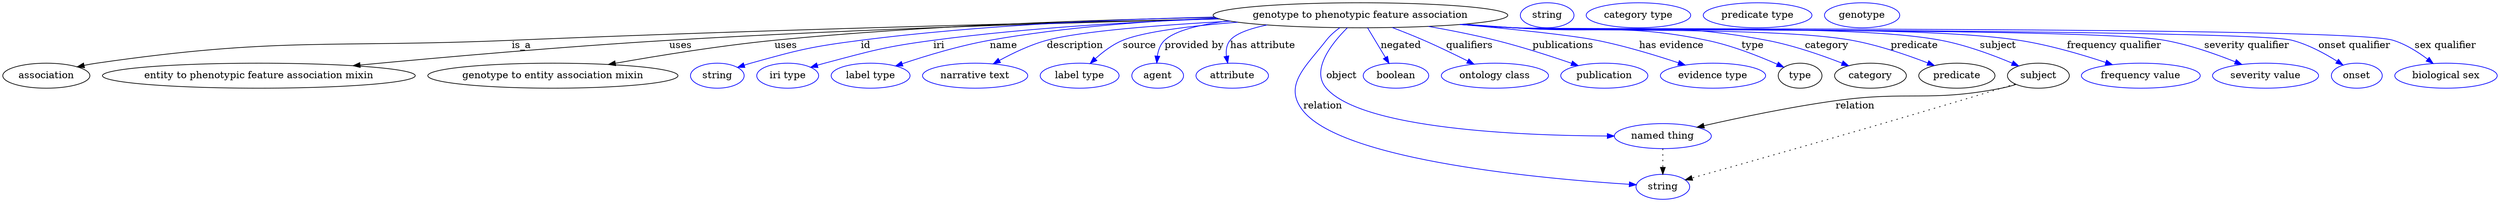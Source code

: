 digraph {
	graph [bb="0,0,3577.8,283"];
	node [label="\N"];
	"genotype to phenotypic feature association"	[height=0.5,
		label="genotype to phenotypic feature association",
		pos="1948.4,265",
		width=5.8675];
	association	[height=0.5,
		pos="62.394,178",
		width=1.7332];
	"genotype to phenotypic feature association" -> association	[label=is_a,
		lp="744.39,221.5",
		pos="e,106.71,190.76 1746,259.83 1504.3,254.47 1087.7,244.02 730.39,229 465.33,217.86 396.96,233.96 134.39,196 128.61,195.16 122.61,194.09 \
116.65,192.88"];
	"entity to phenotypic feature association mixin"	[height=0.5,
		pos="367.39,178",
		width=6.2286];
	"genotype to phenotypic feature association" -> "entity to phenotypic feature association mixin"	[label=uses,
		lp="972.89,221.5",
		pos="e,502.65,192.39 1745.9,259.78 1545.3,254.92 1229.5,245.4 956.39,229 804.97,219.91 632.04,204.64 512.92,193.37"];
	"genotype to entity association mixin"	[height=0.5,
		pos="789.39,178",
		width=4.9829];
	"genotype to phenotypic feature association" -> "genotype to entity association mixin"	[label=uses,
		lp="1123.9,221.5",
		pos="e,869.12,194.13 1740.1,261.95 1569.7,258.68 1322.4,250.31 1107.4,229 1029.9,221.32 942.61,207.2 879.1,195.91"];
	id	[color=blue,
		height=0.5,
		label=string,
		pos="1025.4,178",
		width=1.0652];
	"genotype to phenotypic feature association" -> id	[color=blue,
		label=id,
		lp="1238.4,221.5",
		pos="e,1054.4,189.97 1739,262.43 1595.6,259.24 1401.4,250.76 1231.4,229 1160.2,219.89 1142.5,215.35 1073.4,196 1070.3,195.13 1067.1,194.16 \
1063.9,193.14",
		style=solid];
	iri	[color=blue,
		height=0.5,
		label="iri type",
		pos="1126.4,178",
		width=1.2277];
	"genotype to phenotypic feature association" -> iri	[color=blue,
		label=iri,
		lp="1343.4,221.5",
		pos="e,1159.3,190.13 1745.1,260.11 1625.4,255.89 1471.3,247.15 1335.4,229 1265.2,219.62 1247.9,214.18 1179.4,196 1176,195.11 1172.5,194.12 \
1169.1,193.1",
		style=solid];
	name	[color=blue,
		height=0.5,
		label="label type",
		pos="1245.4,178",
		width=1.5707];
	"genotype to phenotypic feature association" -> name	[color=blue,
		label=name,
		lp="1436.4,221.5",
		pos="e,1281.2,191.97 1742.5,260.93 1643.3,256.8 1523,247.86 1416.4,229 1373,221.33 1325,206.71 1290.9,195.26",
		style=solid];
	description	[color=blue,
		height=0.5,
		label="narrative text",
		pos="1395.4,178",
		width=2.0943];
	"genotype to phenotypic feature association" -> description	[color=blue,
		label=description,
		lp="1538.9,221.5",
		pos="e,1421.4,195.04 1762,256.47 1661.1,251.01 1547.2,242.23 1498.4,229 1474.5,222.53 1449.6,210.56 1430.2,199.95",
		style=solid];
	source	[color=blue,
		height=0.5,
		label="label type",
		pos="1545.4,178",
		width=1.5707];
	"genotype to phenotypic feature association" -> source	[color=blue,
		label=source,
		lp="1631.4,221.5",
		pos="e,1560.5,195.47 1772.2,255.03 1705.2,249.71 1637.7,241.49 1607.4,229 1592.8,222.99 1578.9,212.38 1567.9,202.48",
		style=solid];
	"provided by"	[color=blue,
		height=0.5,
		label=agent,
		pos="1657.4,178",
		width=1.0291];
	"genotype to phenotypic feature association" -> "provided by"	[color=blue,
		label="provided by",
		lp="1709.9,221.5",
		pos="e,1656.1,196.26 1759.2,256.91 1718.2,251.7 1682.6,243.1 1667.4,229 1661.2,223.24 1658.2,214.8 1656.9,206.5",
		style=solid];
	"has attribute"	[color=blue,
		height=0.5,
		label=attribute,
		pos="1764.4,178",
		width=1.4443];
	"genotype to phenotypic feature association" -> "has attribute"	[color=blue,
		label="has attribute",
		lp="1808.4,221.5",
		pos="e,1757.9,196.13 1814.4,251.04 1789.9,245.94 1769.6,238.85 1761.4,229 1756.2,222.7 1755.2,214.26 1756,206.11",
		style=solid];
	object	[color=blue,
		height=0.5,
		label="named thing",
		pos="2382.4,91",
		width=1.9318];
	"genotype to phenotypic feature association" -> object	[color=blue,
		label=object,
		lp="1921.4,178",
		pos="e,2312.7,91.122 1929.5,246.89 1907.4,224.84 1876.6,186.21 1899.4,160 1950.7,101.02 2179,91.737 2302.5,91.151",
		style=solid];
	relation	[color=blue,
		height=0.5,
		label=string,
		pos="2382.4,18",
		width=1.0652];
	"genotype to phenotypic feature association" -> relation	[color=blue,
		label=relation,
		lp="1894.4,134.5",
		pos="e,2344.3,20.983 1918.8,247.07 1911.7,241.97 1904.7,235.87 1899.4,229 1870.3,191.26 1836.4,163.98 1866.4,127 1925.2,54.595 2217.5,\
29.021 2334.2,21.606",
		style=solid];
	negated	[color=blue,
		height=0.5,
		label=boolean,
		pos="1999.4,178",
		width=1.2999];
	"genotype to phenotypic feature association" -> negated	[color=blue,
		label=negated,
		lp="2006.4,221.5",
		pos="e,1989.4,195.6 1958.7,246.8 1966,234.66 1975.9,218.19 1984.1,204.52",
		style=solid];
	qualifiers	[color=blue,
		height=0.5,
		label="ontology class",
		pos="2140.4,178",
		width=2.1304];
	"genotype to phenotypic feature association" -> qualifiers	[color=blue,
		label=qualifiers,
		lp="2103.9,221.5",
		pos="e,2110.7,194.61 1994.1,247.37 2008.7,241.81 2024.8,235.39 2039.4,229 2060.2,219.85 2083,208.69 2101.6,199.24",
		style=solid];
	publications	[color=blue,
		height=0.5,
		label=publication,
		pos="2297.4,178",
		width=1.7332];
	"genotype to phenotypic feature association" -> publications	[color=blue,
		label=publications,
		lp="2238.4,221.5",
		pos="e,2260,192.52 2045.6,248.92 2076.4,243.46 2110.5,236.72 2141.4,229 2178.5,219.73 2219.7,206.41 2250.4,195.84",
		style=solid];
	"has evidence"	[color=blue,
		height=0.5,
		label="evidence type",
		pos="2453.4,178",
		width=2.0943];
	"genotype to phenotypic feature association" -> "has evidence"	[color=blue,
		label="has evidence",
		lp="2393.9,221.5",
		pos="e,2413.4,193.28 2092.3,251.8 2166.8,244.94 2249.8,236.31 2286.4,229 2326.5,221 2370.7,207.53 2403.6,196.58",
		style=solid];
	type	[height=0.5,
		pos="2578.4,178",
		width=0.86659];
	"genotype to phenotypic feature association" -> type	[color=blue,
		label=type,
		lp="2510.4,221.5",
		pos="e,2554.8,190.33 2097.9,252.27 2121.8,250.46 2146.3,248.65 2169.4,247 2291.6,238.3 2324.4,253.71 2444.4,229 2480.1,221.64 2519,206.25 \
2545.6,194.48",
		style=solid];
	category	[height=0.5,
		pos="2679.4,178",
		width=1.4263];
	"genotype to phenotypic feature association" -> category	[color=blue,
		label=category,
		lp="2616.9,221.5",
		pos="e,2648.1,192.31 2096.1,252.09 2120.5,250.27 2145.7,248.5 2169.4,247 2329.7,236.84 2372.5,258.83 2530.4,229 2568,221.9 2609.1,207.59 \
2638.6,196.09",
		style=solid];
	predicate	[height=0.5,
		pos="2803.4,178",
		width=1.5165];
	"genotype to phenotypic feature association" -> predicate	[color=blue,
		label=predicate,
		lp="2742.4,221.5",
		pos="e,2771.1,192.66 2094.3,251.96 2119.3,250.13 2145.1,248.39 2169.4,247 2276.6,240.88 2546.7,248.07 2652.4,229 2690.2,222.17 2731.6,\
207.98 2761.4,196.45",
		style=solid];
	subject	[height=0.5,
		pos="2920.4,178",
		width=1.2277];
	"genotype to phenotypic feature association" -> subject	[color=blue,
		label=subject,
		lp="2862.4,221.5",
		pos="e,2892.2,192.05 2093.1,251.88 2118.5,250.04 2144.7,248.31 2169.4,247 2305,239.79 2646.9,254.15 2780.4,229 2816.2,222.25 2855.2,207.71 \
2882.9,196.04",
		style=solid];
	"frequency qualifier"	[color=blue,
		height=0.5,
		label="frequency value",
		pos="3067.4,178",
		width=2.3651];
	"genotype to phenotypic feature association" -> "frequency qualifier"	[color=blue,
		label="frequency qualifier",
		lp="3029.4,221.5",
		pos="e,3026.7,193.82 2092.5,251.83 2118.1,249.98 2144.5,248.27 2169.4,247 2329.9,238.83 2733.5,253.27 2892.4,229 2935.2,222.46 2982.3,\
208.61 3016.8,197.14",
		style=solid];
	"severity qualifier"	[color=blue,
		height=0.5,
		label="severity value",
		pos="3246.4,178",
		width=2.1123];
	"genotype to phenotypic feature association" -> "severity qualifier"	[color=blue,
		label="severity qualifier",
		lp="3219.4,221.5",
		pos="e,3212.3,194.15 2091.9,251.76 2117.7,249.9 2144.3,248.21 2169.4,247 2272.8,242.03 2999.4,247.1 3101.4,229 3136.5,222.78 3174.5,209.41 \
3202.8,198.06",
		style=solid];
	"onset qualifier"	[color=blue,
		height=0.5,
		label=onset,
		pos="3376.4,178",
		width=1.011];
	"genotype to phenotypic feature association" -> "onset qualifier"	[color=blue,
		label="onset qualifier",
		lp="3373.9,221.5",
		pos="e,3356.8,193.34 2091.3,251.74 2117.3,249.87 2144.1,248.18 2169.4,247 2231.3,244.12 3224.5,244.75 3284.4,229 3307.3,222.98 3330.7,\
210.14 3348.2,198.97",
		style=solid];
	"sex qualifier"	[color=blue,
		height=0.5,
		label="biological sex",
		pos="3504.4,178",
		width=2.0401];
	"genotype to phenotypic feature association" -> "sex qualifier"	[color=blue,
		label="sex qualifier",
		lp="3504.4,221.5",
		pos="e,3486.2,195.5 2091,251.72 2117,249.85 2144,248.16 2169.4,247 2239.3,243.81 3362.5,249.77 3429.4,229 3447.2,223.46 3464.7,212.24 \
3478.3,201.82",
		style=solid];
	object -> relation	[pos="e,2382.4,36.029 2382.4,72.813 2382.4,64.789 2382.4,55.047 2382.4,46.069",
		style=dotted];
	association_type	[color=blue,
		height=0.5,
		label=string,
		pos="2216.4,265",
		width=1.0652];
	association_category	[color=blue,
		height=0.5,
		label="category type",
		pos="2347.4,265",
		width=2.0762];
	"genotype to phenotypic feature association_predicate"	[color=blue,
		height=0.5,
		label="predicate type",
		pos="2518.4,265",
		width=2.1665];
	subject -> object	[label=relation,
		lp="2658.4,134.5",
		pos="e,2431.5,103.76 2888.5,165.43 2881.6,163.32 2874.3,161.35 2867.4,160 2763.7,139.73 2735,156.47 2630.4,142 2565.3,133 2491.5,117.43 \
2441.5,106.05"];
	subject -> relation	[pos="e,2414.5,28.018 2887.1,166.16 2880.6,164.08 2873.8,161.95 2867.4,160 2704,110.06 2508.4,54.466 2424.2,30.75",
		style=dotted];
	"genotype to phenotypic feature association_subject"	[color=blue,
		height=0.5,
		label=genotype,
		pos="2668.4,265",
		width=1.4985];
}
